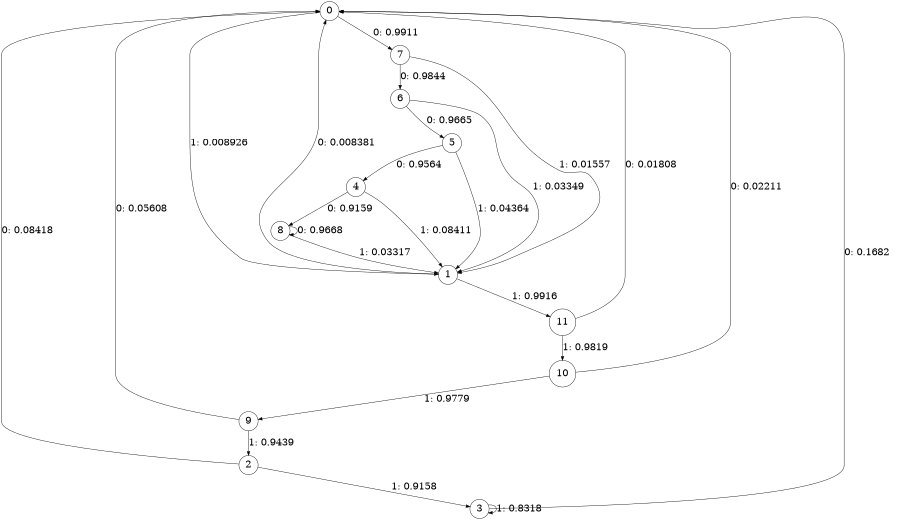 digraph "ch3_both_grouped_df_L6" {
size = "6,8.5";
ratio = "fill";
node [shape = circle];
node [fontsize = 24];
edge [fontsize = 24];
0 -> 7 [label = "0: 0.9911   "];
0 -> 1 [label = "1: 0.008926  "];
1 -> 0 [label = "0: 0.008381  "];
1 -> 11 [label = "1: 0.9916   "];
2 -> 0 [label = "0: 0.08418  "];
2 -> 3 [label = "1: 0.9158   "];
3 -> 0 [label = "0: 0.1682   "];
3 -> 3 [label = "1: 0.8318   "];
4 -> 8 [label = "0: 0.9159   "];
4 -> 1 [label = "1: 0.08411  "];
5 -> 4 [label = "0: 0.9564   "];
5 -> 1 [label = "1: 0.04364  "];
6 -> 5 [label = "0: 0.9665   "];
6 -> 1 [label = "1: 0.03349  "];
7 -> 6 [label = "0: 0.9844   "];
7 -> 1 [label = "1: 0.01557  "];
8 -> 8 [label = "0: 0.9668   "];
8 -> 1 [label = "1: 0.03317  "];
9 -> 0 [label = "0: 0.05608  "];
9 -> 2 [label = "1: 0.9439   "];
10 -> 0 [label = "0: 0.02211  "];
10 -> 9 [label = "1: 0.9779   "];
11 -> 0 [label = "0: 0.01808  "];
11 -> 10 [label = "1: 0.9819   "];
}